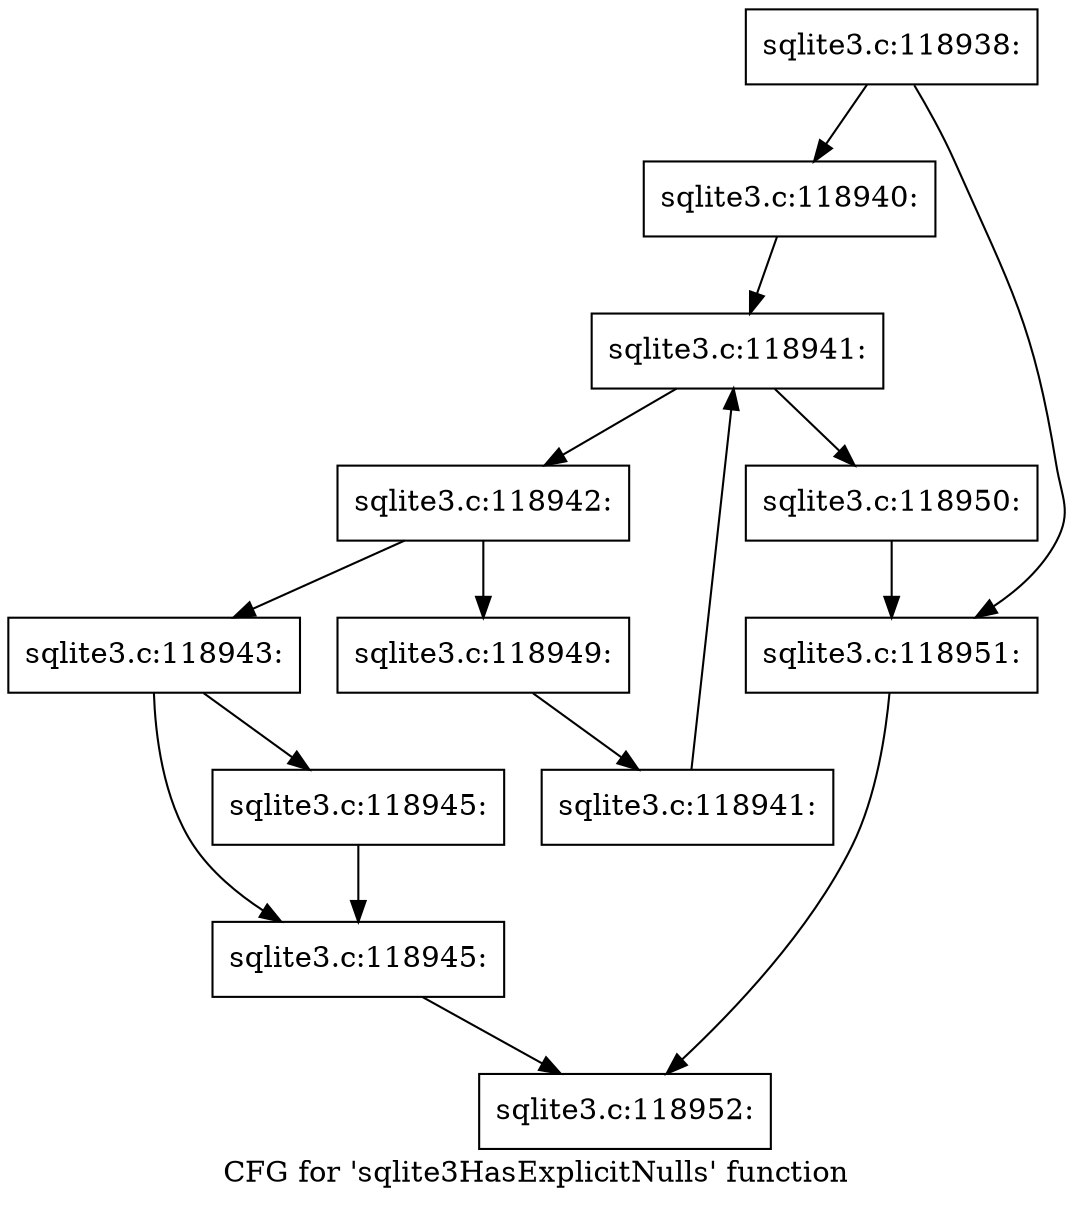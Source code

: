 digraph "CFG for 'sqlite3HasExplicitNulls' function" {
	label="CFG for 'sqlite3HasExplicitNulls' function";

	Node0x55c0f912c7a0 [shape=record,label="{sqlite3.c:118938:}"];
	Node0x55c0f912c7a0 -> Node0x55c0f912cc60;
	Node0x55c0f912c7a0 -> Node0x55c0f912ccb0;
	Node0x55c0f912cc60 [shape=record,label="{sqlite3.c:118940:}"];
	Node0x55c0f912cc60 -> Node0x55c0f912f2b0;
	Node0x55c0f912f2b0 [shape=record,label="{sqlite3.c:118941:}"];
	Node0x55c0f912f2b0 -> Node0x55c0f912f460;
	Node0x55c0f912f2b0 -> Node0x55c0f912f100;
	Node0x55c0f912f460 [shape=record,label="{sqlite3.c:118942:}"];
	Node0x55c0f912f460 -> Node0x55c0f912fa40;
	Node0x55c0f912f460 -> Node0x55c0f912fa90;
	Node0x55c0f912fa40 [shape=record,label="{sqlite3.c:118943:}"];
	Node0x55c0f912fa40 -> Node0x55c0f9130fa0;
	Node0x55c0f912fa40 -> Node0x55c0f9130ff0;
	Node0x55c0f9130ff0 [shape=record,label="{sqlite3.c:118945:}"];
	Node0x55c0f9130ff0 -> Node0x55c0f9130fa0;
	Node0x55c0f9130fa0 [shape=record,label="{sqlite3.c:118945:}"];
	Node0x55c0f9130fa0 -> Node0x55c0f912c920;
	Node0x55c0f912fa90 [shape=record,label="{sqlite3.c:118949:}"];
	Node0x55c0f912fa90 -> Node0x55c0f912f3d0;
	Node0x55c0f912f3d0 [shape=record,label="{sqlite3.c:118941:}"];
	Node0x55c0f912f3d0 -> Node0x55c0f912f2b0;
	Node0x55c0f912f100 [shape=record,label="{sqlite3.c:118950:}"];
	Node0x55c0f912f100 -> Node0x55c0f912ccb0;
	Node0x55c0f912ccb0 [shape=record,label="{sqlite3.c:118951:}"];
	Node0x55c0f912ccb0 -> Node0x55c0f912c920;
	Node0x55c0f912c920 [shape=record,label="{sqlite3.c:118952:}"];
}
